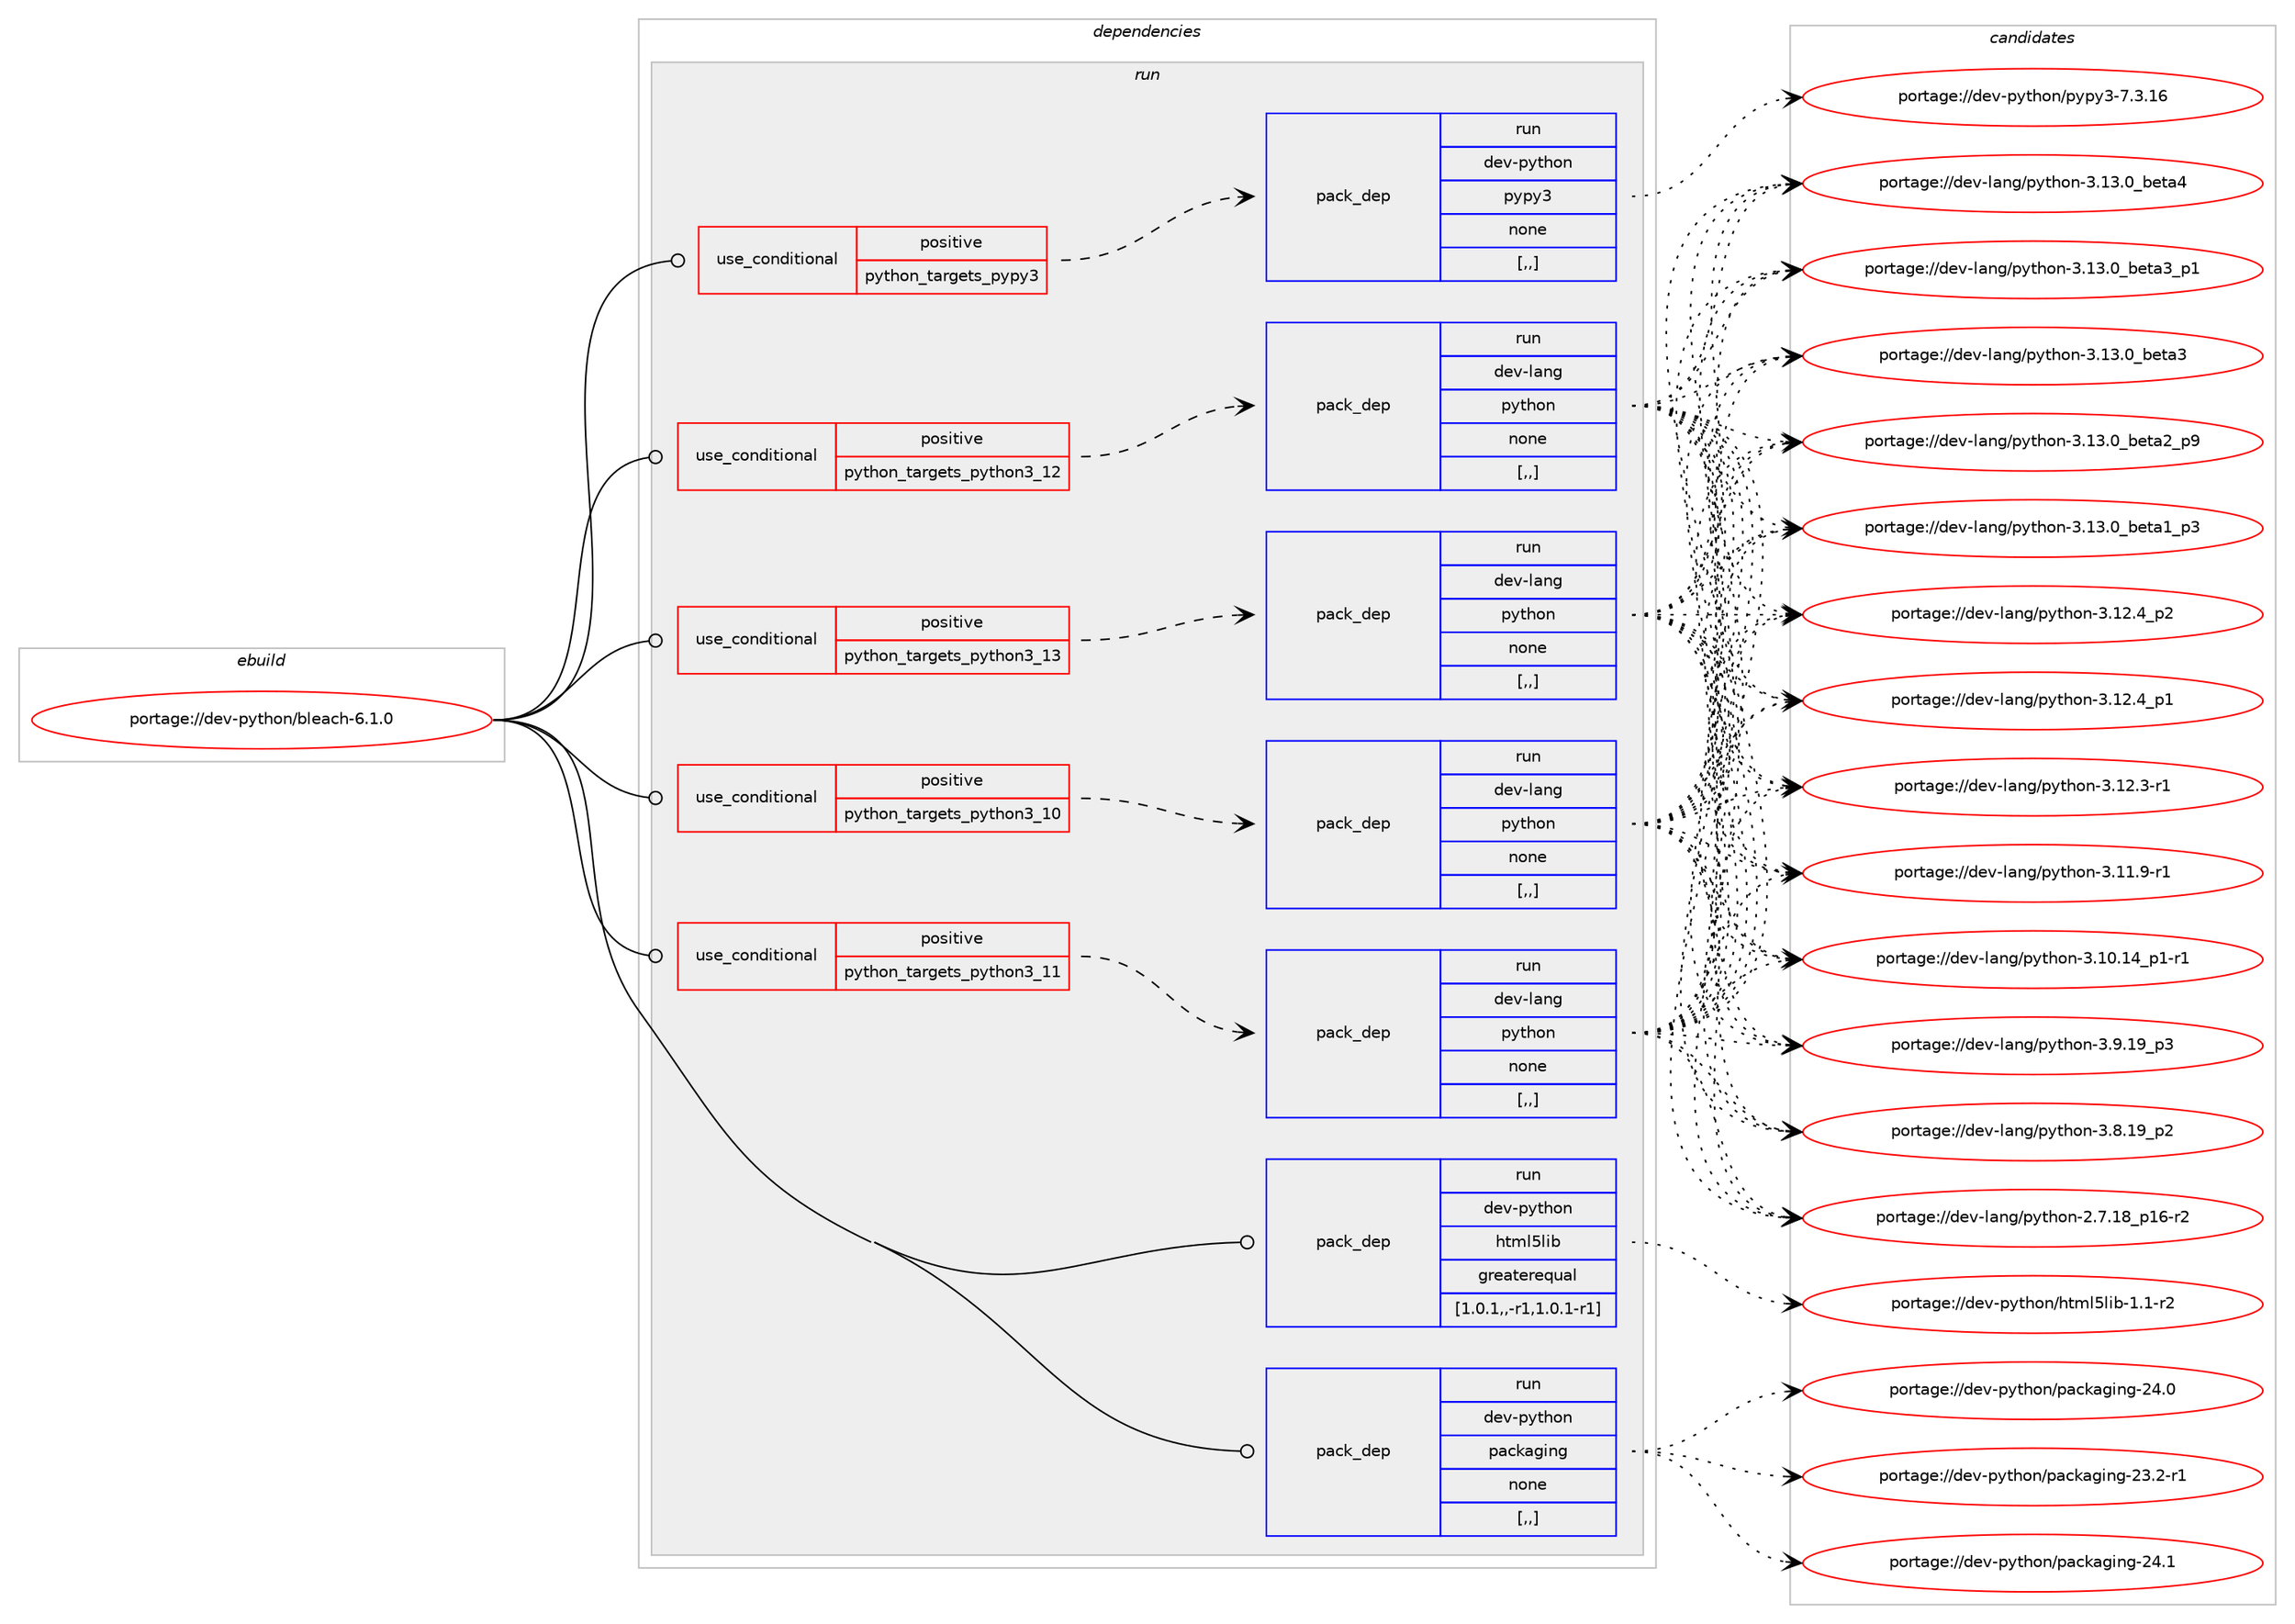 digraph prolog {

# *************
# Graph options
# *************

newrank=true;
concentrate=true;
compound=true;
graph [rankdir=LR,fontname=Helvetica,fontsize=10,ranksep=1.5];#, ranksep=2.5, nodesep=0.2];
edge  [arrowhead=vee];
node  [fontname=Helvetica,fontsize=10];

# **********
# The ebuild
# **********

subgraph cluster_leftcol {
color=gray;
label=<<i>ebuild</i>>;
id [label="portage://dev-python/bleach-6.1.0", color=red, width=4, href="../dev-python/bleach-6.1.0.svg"];
}

# ****************
# The dependencies
# ****************

subgraph cluster_midcol {
color=gray;
label=<<i>dependencies</i>>;
subgraph cluster_compile {
fillcolor="#eeeeee";
style=filled;
label=<<i>compile</i>>;
}
subgraph cluster_compileandrun {
fillcolor="#eeeeee";
style=filled;
label=<<i>compile and run</i>>;
}
subgraph cluster_run {
fillcolor="#eeeeee";
style=filled;
label=<<i>run</i>>;
subgraph cond31399 {
dependency143128 [label=<<TABLE BORDER="0" CELLBORDER="1" CELLSPACING="0" CELLPADDING="4"><TR><TD ROWSPAN="3" CELLPADDING="10">use_conditional</TD></TR><TR><TD>positive</TD></TR><TR><TD>python_targets_pypy3</TD></TR></TABLE>>, shape=none, color=red];
subgraph pack110485 {
dependency143129 [label=<<TABLE BORDER="0" CELLBORDER="1" CELLSPACING="0" CELLPADDING="4" WIDTH="220"><TR><TD ROWSPAN="6" CELLPADDING="30">pack_dep</TD></TR><TR><TD WIDTH="110">run</TD></TR><TR><TD>dev-python</TD></TR><TR><TD>pypy3</TD></TR><TR><TD>none</TD></TR><TR><TD>[,,]</TD></TR></TABLE>>, shape=none, color=blue];
}
dependency143128:e -> dependency143129:w [weight=20,style="dashed",arrowhead="vee"];
}
id:e -> dependency143128:w [weight=20,style="solid",arrowhead="odot"];
subgraph cond31400 {
dependency143130 [label=<<TABLE BORDER="0" CELLBORDER="1" CELLSPACING="0" CELLPADDING="4"><TR><TD ROWSPAN="3" CELLPADDING="10">use_conditional</TD></TR><TR><TD>positive</TD></TR><TR><TD>python_targets_python3_10</TD></TR></TABLE>>, shape=none, color=red];
subgraph pack110486 {
dependency143131 [label=<<TABLE BORDER="0" CELLBORDER="1" CELLSPACING="0" CELLPADDING="4" WIDTH="220"><TR><TD ROWSPAN="6" CELLPADDING="30">pack_dep</TD></TR><TR><TD WIDTH="110">run</TD></TR><TR><TD>dev-lang</TD></TR><TR><TD>python</TD></TR><TR><TD>none</TD></TR><TR><TD>[,,]</TD></TR></TABLE>>, shape=none, color=blue];
}
dependency143130:e -> dependency143131:w [weight=20,style="dashed",arrowhead="vee"];
}
id:e -> dependency143130:w [weight=20,style="solid",arrowhead="odot"];
subgraph cond31401 {
dependency143132 [label=<<TABLE BORDER="0" CELLBORDER="1" CELLSPACING="0" CELLPADDING="4"><TR><TD ROWSPAN="3" CELLPADDING="10">use_conditional</TD></TR><TR><TD>positive</TD></TR><TR><TD>python_targets_python3_11</TD></TR></TABLE>>, shape=none, color=red];
subgraph pack110487 {
dependency143133 [label=<<TABLE BORDER="0" CELLBORDER="1" CELLSPACING="0" CELLPADDING="4" WIDTH="220"><TR><TD ROWSPAN="6" CELLPADDING="30">pack_dep</TD></TR><TR><TD WIDTH="110">run</TD></TR><TR><TD>dev-lang</TD></TR><TR><TD>python</TD></TR><TR><TD>none</TD></TR><TR><TD>[,,]</TD></TR></TABLE>>, shape=none, color=blue];
}
dependency143132:e -> dependency143133:w [weight=20,style="dashed",arrowhead="vee"];
}
id:e -> dependency143132:w [weight=20,style="solid",arrowhead="odot"];
subgraph cond31402 {
dependency143134 [label=<<TABLE BORDER="0" CELLBORDER="1" CELLSPACING="0" CELLPADDING="4"><TR><TD ROWSPAN="3" CELLPADDING="10">use_conditional</TD></TR><TR><TD>positive</TD></TR><TR><TD>python_targets_python3_12</TD></TR></TABLE>>, shape=none, color=red];
subgraph pack110488 {
dependency143135 [label=<<TABLE BORDER="0" CELLBORDER="1" CELLSPACING="0" CELLPADDING="4" WIDTH="220"><TR><TD ROWSPAN="6" CELLPADDING="30">pack_dep</TD></TR><TR><TD WIDTH="110">run</TD></TR><TR><TD>dev-lang</TD></TR><TR><TD>python</TD></TR><TR><TD>none</TD></TR><TR><TD>[,,]</TD></TR></TABLE>>, shape=none, color=blue];
}
dependency143134:e -> dependency143135:w [weight=20,style="dashed",arrowhead="vee"];
}
id:e -> dependency143134:w [weight=20,style="solid",arrowhead="odot"];
subgraph cond31403 {
dependency143136 [label=<<TABLE BORDER="0" CELLBORDER="1" CELLSPACING="0" CELLPADDING="4"><TR><TD ROWSPAN="3" CELLPADDING="10">use_conditional</TD></TR><TR><TD>positive</TD></TR><TR><TD>python_targets_python3_13</TD></TR></TABLE>>, shape=none, color=red];
subgraph pack110489 {
dependency143137 [label=<<TABLE BORDER="0" CELLBORDER="1" CELLSPACING="0" CELLPADDING="4" WIDTH="220"><TR><TD ROWSPAN="6" CELLPADDING="30">pack_dep</TD></TR><TR><TD WIDTH="110">run</TD></TR><TR><TD>dev-lang</TD></TR><TR><TD>python</TD></TR><TR><TD>none</TD></TR><TR><TD>[,,]</TD></TR></TABLE>>, shape=none, color=blue];
}
dependency143136:e -> dependency143137:w [weight=20,style="dashed",arrowhead="vee"];
}
id:e -> dependency143136:w [weight=20,style="solid",arrowhead="odot"];
subgraph pack110490 {
dependency143138 [label=<<TABLE BORDER="0" CELLBORDER="1" CELLSPACING="0" CELLPADDING="4" WIDTH="220"><TR><TD ROWSPAN="6" CELLPADDING="30">pack_dep</TD></TR><TR><TD WIDTH="110">run</TD></TR><TR><TD>dev-python</TD></TR><TR><TD>html5lib</TD></TR><TR><TD>greaterequal</TD></TR><TR><TD>[1.0.1,,-r1,1.0.1-r1]</TD></TR></TABLE>>, shape=none, color=blue];
}
id:e -> dependency143138:w [weight=20,style="solid",arrowhead="odot"];
subgraph pack110491 {
dependency143139 [label=<<TABLE BORDER="0" CELLBORDER="1" CELLSPACING="0" CELLPADDING="4" WIDTH="220"><TR><TD ROWSPAN="6" CELLPADDING="30">pack_dep</TD></TR><TR><TD WIDTH="110">run</TD></TR><TR><TD>dev-python</TD></TR><TR><TD>packaging</TD></TR><TR><TD>none</TD></TR><TR><TD>[,,]</TD></TR></TABLE>>, shape=none, color=blue];
}
id:e -> dependency143139:w [weight=20,style="solid",arrowhead="odot"];
}
}

# **************
# The candidates
# **************

subgraph cluster_choices {
rank=same;
color=gray;
label=<<i>candidates</i>>;

subgraph choice110485 {
color=black;
nodesep=1;
choice10010111845112121116104111110471121211121215145554651464954 [label="portage://dev-python/pypy3-7.3.16", color=red, width=4,href="../dev-python/pypy3-7.3.16.svg"];
dependency143129:e -> choice10010111845112121116104111110471121211121215145554651464954:w [style=dotted,weight="100"];
}
subgraph choice110486 {
color=black;
nodesep=1;
choice1001011184510897110103471121211161041111104551464951464895981011169752 [label="portage://dev-lang/python-3.13.0_beta4", color=red, width=4,href="../dev-lang/python-3.13.0_beta4.svg"];
choice10010111845108971101034711212111610411111045514649514648959810111697519511249 [label="portage://dev-lang/python-3.13.0_beta3_p1", color=red, width=4,href="../dev-lang/python-3.13.0_beta3_p1.svg"];
choice1001011184510897110103471121211161041111104551464951464895981011169751 [label="portage://dev-lang/python-3.13.0_beta3", color=red, width=4,href="../dev-lang/python-3.13.0_beta3.svg"];
choice10010111845108971101034711212111610411111045514649514648959810111697509511257 [label="portage://dev-lang/python-3.13.0_beta2_p9", color=red, width=4,href="../dev-lang/python-3.13.0_beta2_p9.svg"];
choice10010111845108971101034711212111610411111045514649514648959810111697499511251 [label="portage://dev-lang/python-3.13.0_beta1_p3", color=red, width=4,href="../dev-lang/python-3.13.0_beta1_p3.svg"];
choice100101118451089711010347112121116104111110455146495046529511250 [label="portage://dev-lang/python-3.12.4_p2", color=red, width=4,href="../dev-lang/python-3.12.4_p2.svg"];
choice100101118451089711010347112121116104111110455146495046529511249 [label="portage://dev-lang/python-3.12.4_p1", color=red, width=4,href="../dev-lang/python-3.12.4_p1.svg"];
choice100101118451089711010347112121116104111110455146495046514511449 [label="portage://dev-lang/python-3.12.3-r1", color=red, width=4,href="../dev-lang/python-3.12.3-r1.svg"];
choice100101118451089711010347112121116104111110455146494946574511449 [label="portage://dev-lang/python-3.11.9-r1", color=red, width=4,href="../dev-lang/python-3.11.9-r1.svg"];
choice100101118451089711010347112121116104111110455146494846495295112494511449 [label="portage://dev-lang/python-3.10.14_p1-r1", color=red, width=4,href="../dev-lang/python-3.10.14_p1-r1.svg"];
choice100101118451089711010347112121116104111110455146574649579511251 [label="portage://dev-lang/python-3.9.19_p3", color=red, width=4,href="../dev-lang/python-3.9.19_p3.svg"];
choice100101118451089711010347112121116104111110455146564649579511250 [label="portage://dev-lang/python-3.8.19_p2", color=red, width=4,href="../dev-lang/python-3.8.19_p2.svg"];
choice100101118451089711010347112121116104111110455046554649569511249544511450 [label="portage://dev-lang/python-2.7.18_p16-r2", color=red, width=4,href="../dev-lang/python-2.7.18_p16-r2.svg"];
dependency143131:e -> choice1001011184510897110103471121211161041111104551464951464895981011169752:w [style=dotted,weight="100"];
dependency143131:e -> choice10010111845108971101034711212111610411111045514649514648959810111697519511249:w [style=dotted,weight="100"];
dependency143131:e -> choice1001011184510897110103471121211161041111104551464951464895981011169751:w [style=dotted,weight="100"];
dependency143131:e -> choice10010111845108971101034711212111610411111045514649514648959810111697509511257:w [style=dotted,weight="100"];
dependency143131:e -> choice10010111845108971101034711212111610411111045514649514648959810111697499511251:w [style=dotted,weight="100"];
dependency143131:e -> choice100101118451089711010347112121116104111110455146495046529511250:w [style=dotted,weight="100"];
dependency143131:e -> choice100101118451089711010347112121116104111110455146495046529511249:w [style=dotted,weight="100"];
dependency143131:e -> choice100101118451089711010347112121116104111110455146495046514511449:w [style=dotted,weight="100"];
dependency143131:e -> choice100101118451089711010347112121116104111110455146494946574511449:w [style=dotted,weight="100"];
dependency143131:e -> choice100101118451089711010347112121116104111110455146494846495295112494511449:w [style=dotted,weight="100"];
dependency143131:e -> choice100101118451089711010347112121116104111110455146574649579511251:w [style=dotted,weight="100"];
dependency143131:e -> choice100101118451089711010347112121116104111110455146564649579511250:w [style=dotted,weight="100"];
dependency143131:e -> choice100101118451089711010347112121116104111110455046554649569511249544511450:w [style=dotted,weight="100"];
}
subgraph choice110487 {
color=black;
nodesep=1;
choice1001011184510897110103471121211161041111104551464951464895981011169752 [label="portage://dev-lang/python-3.13.0_beta4", color=red, width=4,href="../dev-lang/python-3.13.0_beta4.svg"];
choice10010111845108971101034711212111610411111045514649514648959810111697519511249 [label="portage://dev-lang/python-3.13.0_beta3_p1", color=red, width=4,href="../dev-lang/python-3.13.0_beta3_p1.svg"];
choice1001011184510897110103471121211161041111104551464951464895981011169751 [label="portage://dev-lang/python-3.13.0_beta3", color=red, width=4,href="../dev-lang/python-3.13.0_beta3.svg"];
choice10010111845108971101034711212111610411111045514649514648959810111697509511257 [label="portage://dev-lang/python-3.13.0_beta2_p9", color=red, width=4,href="../dev-lang/python-3.13.0_beta2_p9.svg"];
choice10010111845108971101034711212111610411111045514649514648959810111697499511251 [label="portage://dev-lang/python-3.13.0_beta1_p3", color=red, width=4,href="../dev-lang/python-3.13.0_beta1_p3.svg"];
choice100101118451089711010347112121116104111110455146495046529511250 [label="portage://dev-lang/python-3.12.4_p2", color=red, width=4,href="../dev-lang/python-3.12.4_p2.svg"];
choice100101118451089711010347112121116104111110455146495046529511249 [label="portage://dev-lang/python-3.12.4_p1", color=red, width=4,href="../dev-lang/python-3.12.4_p1.svg"];
choice100101118451089711010347112121116104111110455146495046514511449 [label="portage://dev-lang/python-3.12.3-r1", color=red, width=4,href="../dev-lang/python-3.12.3-r1.svg"];
choice100101118451089711010347112121116104111110455146494946574511449 [label="portage://dev-lang/python-3.11.9-r1", color=red, width=4,href="../dev-lang/python-3.11.9-r1.svg"];
choice100101118451089711010347112121116104111110455146494846495295112494511449 [label="portage://dev-lang/python-3.10.14_p1-r1", color=red, width=4,href="../dev-lang/python-3.10.14_p1-r1.svg"];
choice100101118451089711010347112121116104111110455146574649579511251 [label="portage://dev-lang/python-3.9.19_p3", color=red, width=4,href="../dev-lang/python-3.9.19_p3.svg"];
choice100101118451089711010347112121116104111110455146564649579511250 [label="portage://dev-lang/python-3.8.19_p2", color=red, width=4,href="../dev-lang/python-3.8.19_p2.svg"];
choice100101118451089711010347112121116104111110455046554649569511249544511450 [label="portage://dev-lang/python-2.7.18_p16-r2", color=red, width=4,href="../dev-lang/python-2.7.18_p16-r2.svg"];
dependency143133:e -> choice1001011184510897110103471121211161041111104551464951464895981011169752:w [style=dotted,weight="100"];
dependency143133:e -> choice10010111845108971101034711212111610411111045514649514648959810111697519511249:w [style=dotted,weight="100"];
dependency143133:e -> choice1001011184510897110103471121211161041111104551464951464895981011169751:w [style=dotted,weight="100"];
dependency143133:e -> choice10010111845108971101034711212111610411111045514649514648959810111697509511257:w [style=dotted,weight="100"];
dependency143133:e -> choice10010111845108971101034711212111610411111045514649514648959810111697499511251:w [style=dotted,weight="100"];
dependency143133:e -> choice100101118451089711010347112121116104111110455146495046529511250:w [style=dotted,weight="100"];
dependency143133:e -> choice100101118451089711010347112121116104111110455146495046529511249:w [style=dotted,weight="100"];
dependency143133:e -> choice100101118451089711010347112121116104111110455146495046514511449:w [style=dotted,weight="100"];
dependency143133:e -> choice100101118451089711010347112121116104111110455146494946574511449:w [style=dotted,weight="100"];
dependency143133:e -> choice100101118451089711010347112121116104111110455146494846495295112494511449:w [style=dotted,weight="100"];
dependency143133:e -> choice100101118451089711010347112121116104111110455146574649579511251:w [style=dotted,weight="100"];
dependency143133:e -> choice100101118451089711010347112121116104111110455146564649579511250:w [style=dotted,weight="100"];
dependency143133:e -> choice100101118451089711010347112121116104111110455046554649569511249544511450:w [style=dotted,weight="100"];
}
subgraph choice110488 {
color=black;
nodesep=1;
choice1001011184510897110103471121211161041111104551464951464895981011169752 [label="portage://dev-lang/python-3.13.0_beta4", color=red, width=4,href="../dev-lang/python-3.13.0_beta4.svg"];
choice10010111845108971101034711212111610411111045514649514648959810111697519511249 [label="portage://dev-lang/python-3.13.0_beta3_p1", color=red, width=4,href="../dev-lang/python-3.13.0_beta3_p1.svg"];
choice1001011184510897110103471121211161041111104551464951464895981011169751 [label="portage://dev-lang/python-3.13.0_beta3", color=red, width=4,href="../dev-lang/python-3.13.0_beta3.svg"];
choice10010111845108971101034711212111610411111045514649514648959810111697509511257 [label="portage://dev-lang/python-3.13.0_beta2_p9", color=red, width=4,href="../dev-lang/python-3.13.0_beta2_p9.svg"];
choice10010111845108971101034711212111610411111045514649514648959810111697499511251 [label="portage://dev-lang/python-3.13.0_beta1_p3", color=red, width=4,href="../dev-lang/python-3.13.0_beta1_p3.svg"];
choice100101118451089711010347112121116104111110455146495046529511250 [label="portage://dev-lang/python-3.12.4_p2", color=red, width=4,href="../dev-lang/python-3.12.4_p2.svg"];
choice100101118451089711010347112121116104111110455146495046529511249 [label="portage://dev-lang/python-3.12.4_p1", color=red, width=4,href="../dev-lang/python-3.12.4_p1.svg"];
choice100101118451089711010347112121116104111110455146495046514511449 [label="portage://dev-lang/python-3.12.3-r1", color=red, width=4,href="../dev-lang/python-3.12.3-r1.svg"];
choice100101118451089711010347112121116104111110455146494946574511449 [label="portage://dev-lang/python-3.11.9-r1", color=red, width=4,href="../dev-lang/python-3.11.9-r1.svg"];
choice100101118451089711010347112121116104111110455146494846495295112494511449 [label="portage://dev-lang/python-3.10.14_p1-r1", color=red, width=4,href="../dev-lang/python-3.10.14_p1-r1.svg"];
choice100101118451089711010347112121116104111110455146574649579511251 [label="portage://dev-lang/python-3.9.19_p3", color=red, width=4,href="../dev-lang/python-3.9.19_p3.svg"];
choice100101118451089711010347112121116104111110455146564649579511250 [label="portage://dev-lang/python-3.8.19_p2", color=red, width=4,href="../dev-lang/python-3.8.19_p2.svg"];
choice100101118451089711010347112121116104111110455046554649569511249544511450 [label="portage://dev-lang/python-2.7.18_p16-r2", color=red, width=4,href="../dev-lang/python-2.7.18_p16-r2.svg"];
dependency143135:e -> choice1001011184510897110103471121211161041111104551464951464895981011169752:w [style=dotted,weight="100"];
dependency143135:e -> choice10010111845108971101034711212111610411111045514649514648959810111697519511249:w [style=dotted,weight="100"];
dependency143135:e -> choice1001011184510897110103471121211161041111104551464951464895981011169751:w [style=dotted,weight="100"];
dependency143135:e -> choice10010111845108971101034711212111610411111045514649514648959810111697509511257:w [style=dotted,weight="100"];
dependency143135:e -> choice10010111845108971101034711212111610411111045514649514648959810111697499511251:w [style=dotted,weight="100"];
dependency143135:e -> choice100101118451089711010347112121116104111110455146495046529511250:w [style=dotted,weight="100"];
dependency143135:e -> choice100101118451089711010347112121116104111110455146495046529511249:w [style=dotted,weight="100"];
dependency143135:e -> choice100101118451089711010347112121116104111110455146495046514511449:w [style=dotted,weight="100"];
dependency143135:e -> choice100101118451089711010347112121116104111110455146494946574511449:w [style=dotted,weight="100"];
dependency143135:e -> choice100101118451089711010347112121116104111110455146494846495295112494511449:w [style=dotted,weight="100"];
dependency143135:e -> choice100101118451089711010347112121116104111110455146574649579511251:w [style=dotted,weight="100"];
dependency143135:e -> choice100101118451089711010347112121116104111110455146564649579511250:w [style=dotted,weight="100"];
dependency143135:e -> choice100101118451089711010347112121116104111110455046554649569511249544511450:w [style=dotted,weight="100"];
}
subgraph choice110489 {
color=black;
nodesep=1;
choice1001011184510897110103471121211161041111104551464951464895981011169752 [label="portage://dev-lang/python-3.13.0_beta4", color=red, width=4,href="../dev-lang/python-3.13.0_beta4.svg"];
choice10010111845108971101034711212111610411111045514649514648959810111697519511249 [label="portage://dev-lang/python-3.13.0_beta3_p1", color=red, width=4,href="../dev-lang/python-3.13.0_beta3_p1.svg"];
choice1001011184510897110103471121211161041111104551464951464895981011169751 [label="portage://dev-lang/python-3.13.0_beta3", color=red, width=4,href="../dev-lang/python-3.13.0_beta3.svg"];
choice10010111845108971101034711212111610411111045514649514648959810111697509511257 [label="portage://dev-lang/python-3.13.0_beta2_p9", color=red, width=4,href="../dev-lang/python-3.13.0_beta2_p9.svg"];
choice10010111845108971101034711212111610411111045514649514648959810111697499511251 [label="portage://dev-lang/python-3.13.0_beta1_p3", color=red, width=4,href="../dev-lang/python-3.13.0_beta1_p3.svg"];
choice100101118451089711010347112121116104111110455146495046529511250 [label="portage://dev-lang/python-3.12.4_p2", color=red, width=4,href="../dev-lang/python-3.12.4_p2.svg"];
choice100101118451089711010347112121116104111110455146495046529511249 [label="portage://dev-lang/python-3.12.4_p1", color=red, width=4,href="../dev-lang/python-3.12.4_p1.svg"];
choice100101118451089711010347112121116104111110455146495046514511449 [label="portage://dev-lang/python-3.12.3-r1", color=red, width=4,href="../dev-lang/python-3.12.3-r1.svg"];
choice100101118451089711010347112121116104111110455146494946574511449 [label="portage://dev-lang/python-3.11.9-r1", color=red, width=4,href="../dev-lang/python-3.11.9-r1.svg"];
choice100101118451089711010347112121116104111110455146494846495295112494511449 [label="portage://dev-lang/python-3.10.14_p1-r1", color=red, width=4,href="../dev-lang/python-3.10.14_p1-r1.svg"];
choice100101118451089711010347112121116104111110455146574649579511251 [label="portage://dev-lang/python-3.9.19_p3", color=red, width=4,href="../dev-lang/python-3.9.19_p3.svg"];
choice100101118451089711010347112121116104111110455146564649579511250 [label="portage://dev-lang/python-3.8.19_p2", color=red, width=4,href="../dev-lang/python-3.8.19_p2.svg"];
choice100101118451089711010347112121116104111110455046554649569511249544511450 [label="portage://dev-lang/python-2.7.18_p16-r2", color=red, width=4,href="../dev-lang/python-2.7.18_p16-r2.svg"];
dependency143137:e -> choice1001011184510897110103471121211161041111104551464951464895981011169752:w [style=dotted,weight="100"];
dependency143137:e -> choice10010111845108971101034711212111610411111045514649514648959810111697519511249:w [style=dotted,weight="100"];
dependency143137:e -> choice1001011184510897110103471121211161041111104551464951464895981011169751:w [style=dotted,weight="100"];
dependency143137:e -> choice10010111845108971101034711212111610411111045514649514648959810111697509511257:w [style=dotted,weight="100"];
dependency143137:e -> choice10010111845108971101034711212111610411111045514649514648959810111697499511251:w [style=dotted,weight="100"];
dependency143137:e -> choice100101118451089711010347112121116104111110455146495046529511250:w [style=dotted,weight="100"];
dependency143137:e -> choice100101118451089711010347112121116104111110455146495046529511249:w [style=dotted,weight="100"];
dependency143137:e -> choice100101118451089711010347112121116104111110455146495046514511449:w [style=dotted,weight="100"];
dependency143137:e -> choice100101118451089711010347112121116104111110455146494946574511449:w [style=dotted,weight="100"];
dependency143137:e -> choice100101118451089711010347112121116104111110455146494846495295112494511449:w [style=dotted,weight="100"];
dependency143137:e -> choice100101118451089711010347112121116104111110455146574649579511251:w [style=dotted,weight="100"];
dependency143137:e -> choice100101118451089711010347112121116104111110455146564649579511250:w [style=dotted,weight="100"];
dependency143137:e -> choice100101118451089711010347112121116104111110455046554649569511249544511450:w [style=dotted,weight="100"];
}
subgraph choice110490 {
color=black;
nodesep=1;
choice10010111845112121116104111110471041161091085310810598454946494511450 [label="portage://dev-python/html5lib-1.1-r2", color=red, width=4,href="../dev-python/html5lib-1.1-r2.svg"];
dependency143138:e -> choice10010111845112121116104111110471041161091085310810598454946494511450:w [style=dotted,weight="100"];
}
subgraph choice110491 {
color=black;
nodesep=1;
choice10010111845112121116104111110471129799107971031051101034550524649 [label="portage://dev-python/packaging-24.1", color=red, width=4,href="../dev-python/packaging-24.1.svg"];
choice10010111845112121116104111110471129799107971031051101034550524648 [label="portage://dev-python/packaging-24.0", color=red, width=4,href="../dev-python/packaging-24.0.svg"];
choice100101118451121211161041111104711297991079710310511010345505146504511449 [label="portage://dev-python/packaging-23.2-r1", color=red, width=4,href="../dev-python/packaging-23.2-r1.svg"];
dependency143139:e -> choice10010111845112121116104111110471129799107971031051101034550524649:w [style=dotted,weight="100"];
dependency143139:e -> choice10010111845112121116104111110471129799107971031051101034550524648:w [style=dotted,weight="100"];
dependency143139:e -> choice100101118451121211161041111104711297991079710310511010345505146504511449:w [style=dotted,weight="100"];
}
}

}
